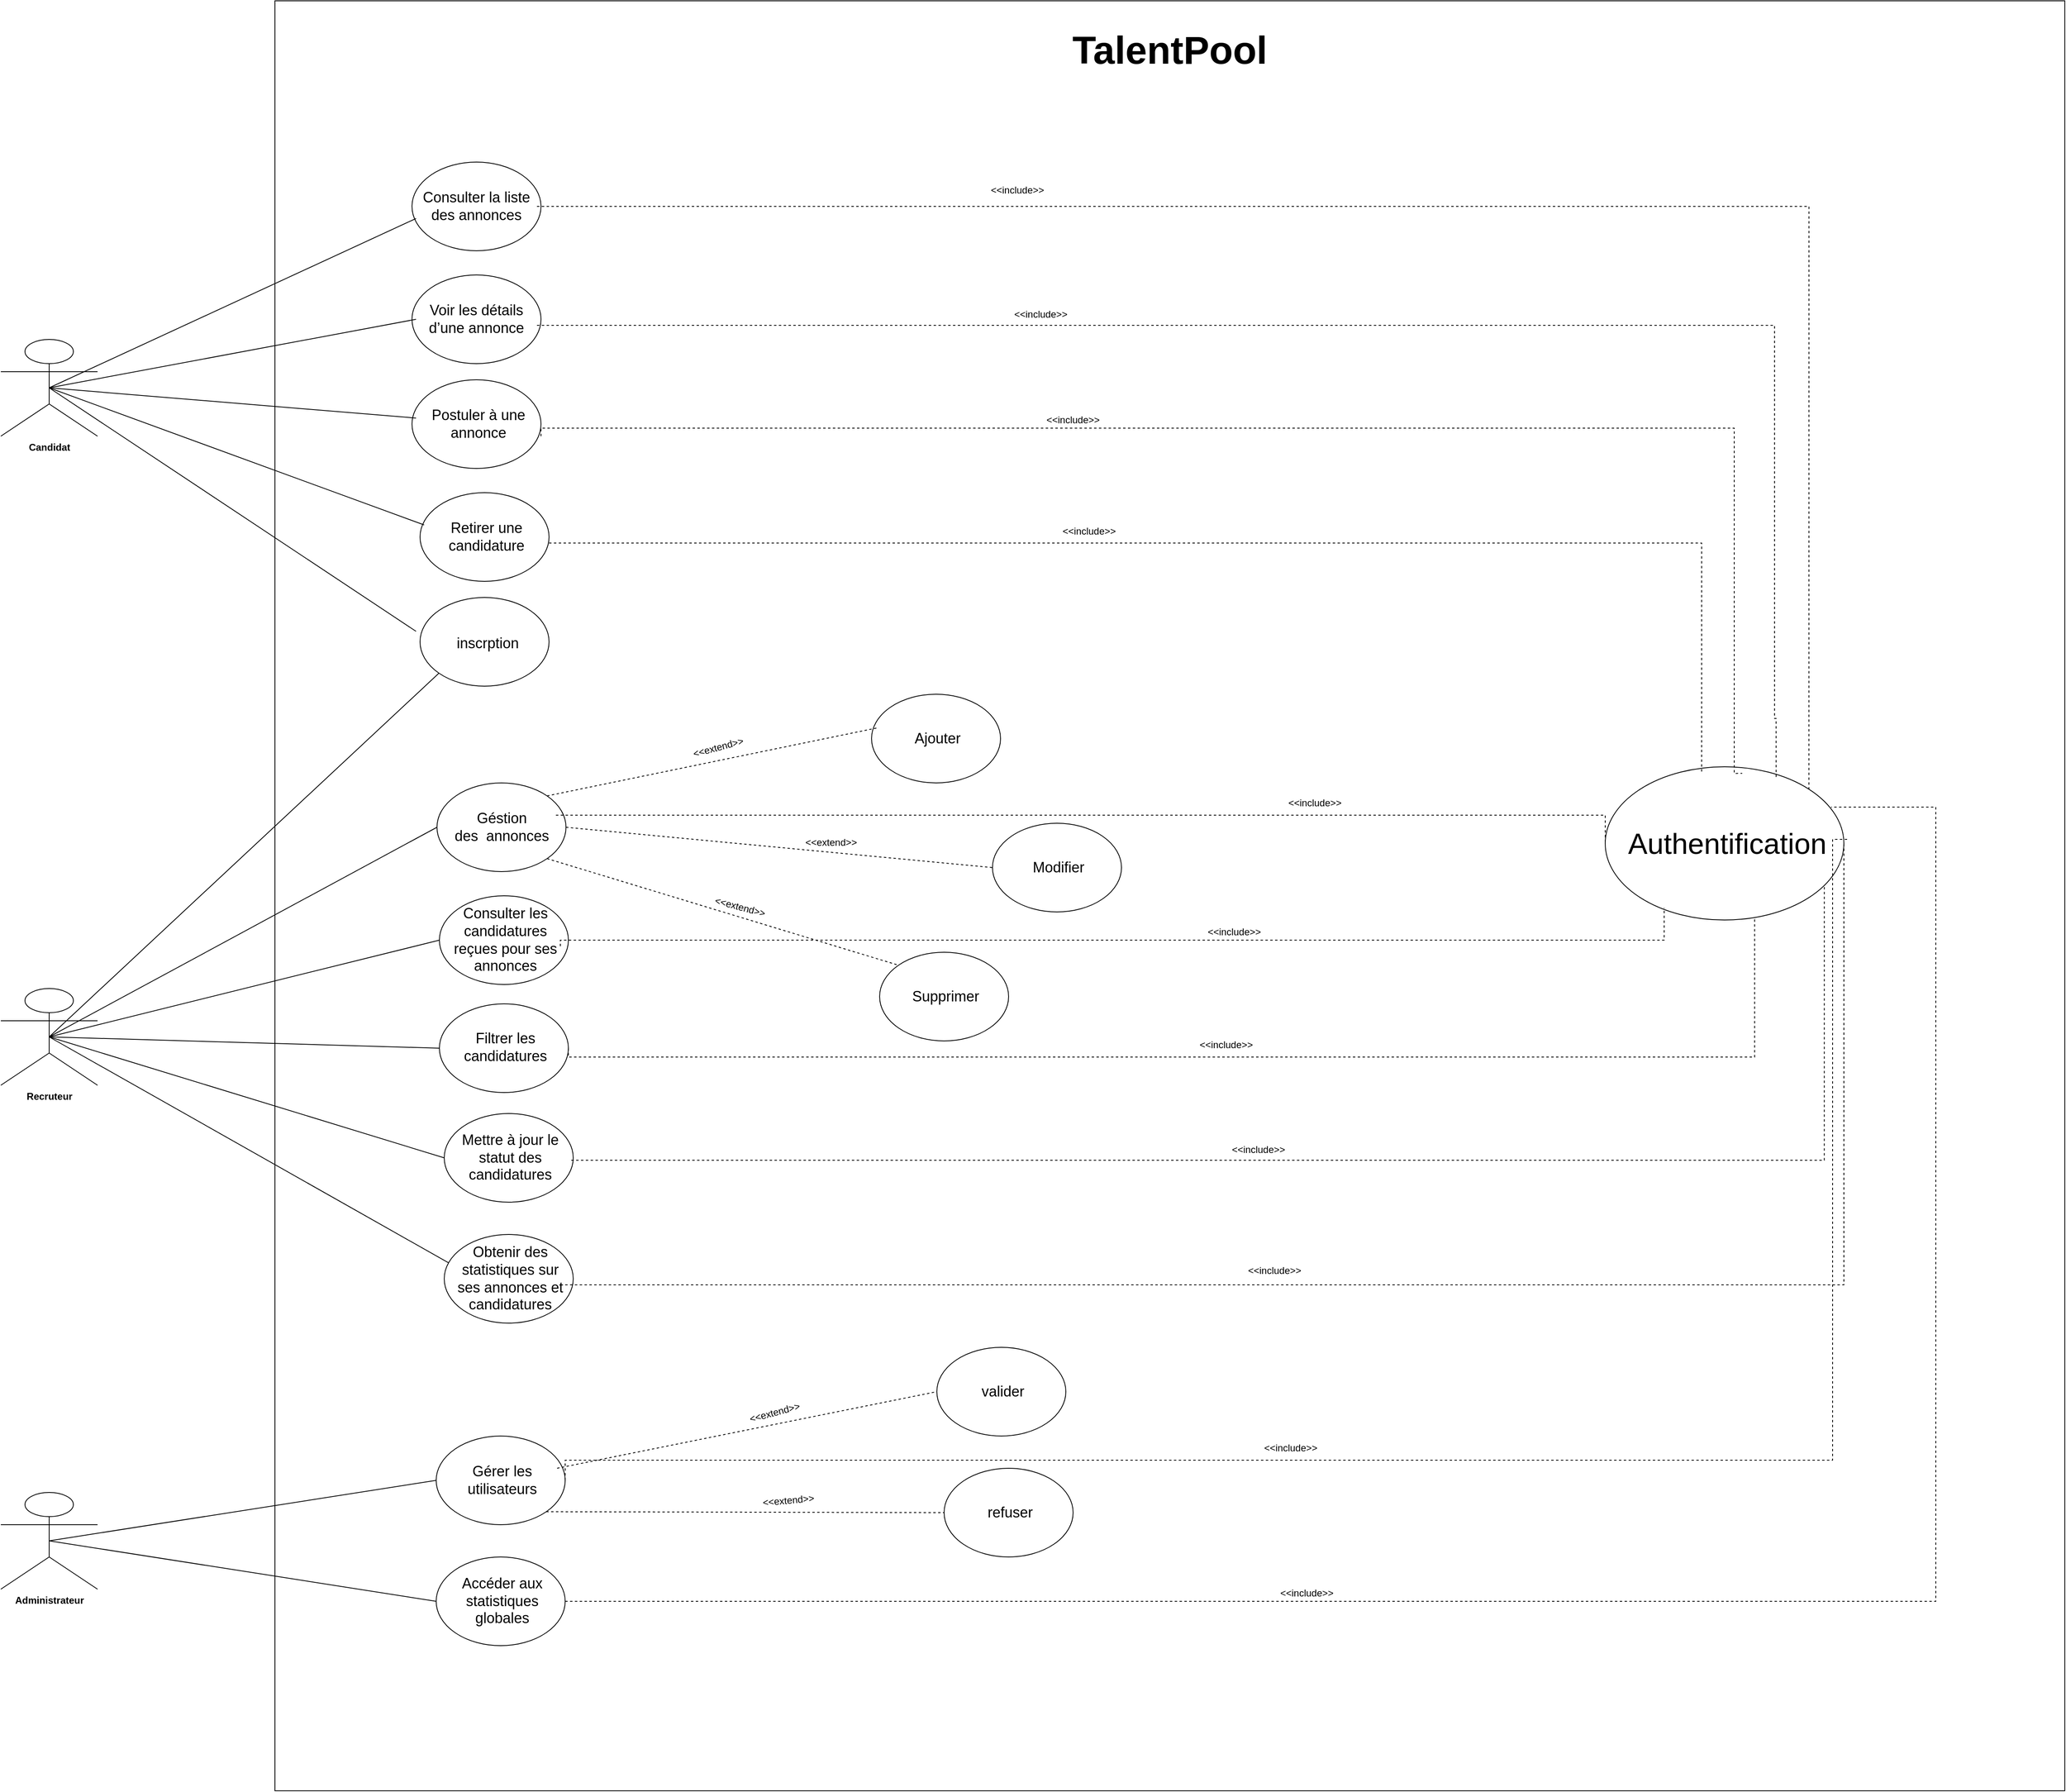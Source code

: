 <mxfile version="26.1.1">
  <diagram name="Page-1" id="WvsLhv8DWYX-EEDasz4z">
    <mxGraphModel dx="1976" dy="504" grid="1" gridSize="10" guides="1" tooltips="1" connect="1" arrows="1" fold="1" page="1" pageScale="1" pageWidth="827" pageHeight="1169" math="0" shadow="0">
      <root>
        <mxCell id="0" />
        <mxCell id="1" parent="0" />
        <mxCell id="HT50-Eg58FO8tAIzym4i-1" value="" style="whiteSpace=wrap;html=1;aspect=fixed;" parent="1" vertex="1">
          <mxGeometry x="220" y="80" width="2220" height="2220" as="geometry" />
        </mxCell>
        <mxCell id="HT50-Eg58FO8tAIzym4i-2" value="&lt;h1 style=&quot;box-sizing: border-box; border: 0px solid; --tw-border-spacing-x: 0; --tw-border-spacing-y: 0; --tw-translate-x: 0; --tw-translate-y: 0; --tw-rotate: 0; --tw-skew-x: 0; --tw-skew-y: 0; --tw-scale-x: 1; --tw-scale-y: 1; --tw-pan-x: ; --tw-pan-y: ; --tw-pinch-zoom: ; --tw-scroll-snap-strictness: proximity; --tw-gradient-from-position: ; --tw-gradient-via-position: ; --tw-gradient-to-position: ; --tw-ordinal: ; --tw-slashed-zero: ; --tw-numeric-figure: ; --tw-numeric-spacing: ; --tw-numeric-fraction: ; --tw-ring-inset: ; --tw-ring-offset-width: 0px; --tw-ring-offset-color: #fff; --tw-ring-color: rgba(59,130,246,.5); --tw-ring-offset-shadow: 0 0 #0000; --tw-ring-shadow: 0 0 #0000; --tw-shadow: 0 0 #0000; --tw-shadow-colored: 0 0 #0000; --tw-blur: ; --tw-brightness: ; --tw-contrast: ; --tw-grayscale: ; --tw-hue-rotate: ; --tw-invert: ; --tw-saturate: ; --tw-sepia: ; --tw-drop-shadow: ; --tw-backdrop-blur: ; --tw-backdrop-brightness: ; --tw-backdrop-contrast: ; --tw-backdrop-grayscale: ; --tw-backdrop-hue-rotate: ; --tw-backdrop-invert: ; --tw-backdrop-opacity: ; --tw-backdrop-saturate: ; --tw-backdrop-sepia: ; --tw-contain-size: ; --tw-contain-layout: ; --tw-contain-paint: ; --tw-contain-style: ; margin: 0px; font-family: &amp;quot;Nunito Sans&amp;quot;, sans-serif; line-height: 2rem; color: var(--text-color,#000000); text-align: start; background-color: rgb(255, 255, 255);&quot; class=&quot;sc-6a4c5dd9-0 dXTcni&quot;&gt;&lt;font style=&quot;font-size: 48px;&quot;&gt;TalentPool&lt;/font&gt;&lt;/h1&gt;" style="text;html=1;align=center;verticalAlign=middle;whiteSpace=wrap;rounded=0;" parent="1" vertex="1">
          <mxGeometry x="1300" y="130" width="60" height="30" as="geometry" />
        </mxCell>
        <mxCell id="HT50-Eg58FO8tAIzym4i-3" value="&lt;b&gt;Candidat&lt;/b&gt;" style="shape=umlActor;verticalLabelPosition=bottom;verticalAlign=top;html=1;outlineConnect=0;" parent="1" vertex="1">
          <mxGeometry x="-120" y="500" width="120" height="120" as="geometry" />
        </mxCell>
        <mxCell id="HT50-Eg58FO8tAIzym4i-6" value="" style="group" parent="1" vertex="1" connectable="0">
          <mxGeometry x="390" y="280" width="160" height="110" as="geometry" />
        </mxCell>
        <mxCell id="HT50-Eg58FO8tAIzym4i-4" value="" style="ellipse;whiteSpace=wrap;html=1;" parent="HT50-Eg58FO8tAIzym4i-6" vertex="1">
          <mxGeometry width="160" height="110" as="geometry" />
        </mxCell>
        <mxCell id="HT50-Eg58FO8tAIzym4i-5" value="&lt;font style=&quot;font-size: 18px;&quot;&gt;Consulter la liste des annonces&lt;/font&gt;" style="text;html=1;align=center;verticalAlign=middle;whiteSpace=wrap;rounded=0;" parent="HT50-Eg58FO8tAIzym4i-6" vertex="1">
          <mxGeometry x="5" y="40" width="150" height="30" as="geometry" />
        </mxCell>
        <mxCell id="HT50-Eg58FO8tAIzym4i-7" value="" style="group" parent="1" vertex="1" connectable="0">
          <mxGeometry x="390" y="420" width="160" height="110" as="geometry" />
        </mxCell>
        <mxCell id="HT50-Eg58FO8tAIzym4i-8" value="" style="ellipse;whiteSpace=wrap;html=1;" parent="HT50-Eg58FO8tAIzym4i-7" vertex="1">
          <mxGeometry width="160" height="110" as="geometry" />
        </mxCell>
        <mxCell id="HT50-Eg58FO8tAIzym4i-9" value="&lt;font style=&quot;font-size: 18px;&quot;&gt;Voir les détails d’une annonce&lt;/font&gt;" style="text;html=1;align=center;verticalAlign=middle;whiteSpace=wrap;rounded=0;" parent="HT50-Eg58FO8tAIzym4i-7" vertex="1">
          <mxGeometry x="5" y="40" width="150" height="30" as="geometry" />
        </mxCell>
        <mxCell id="HT50-Eg58FO8tAIzym4i-10" value="" style="group" parent="1" vertex="1" connectable="0">
          <mxGeometry x="390" y="550" width="160" height="110" as="geometry" />
        </mxCell>
        <mxCell id="HT50-Eg58FO8tAIzym4i-11" value="" style="ellipse;whiteSpace=wrap;html=1;" parent="HT50-Eg58FO8tAIzym4i-10" vertex="1">
          <mxGeometry width="160" height="110" as="geometry" />
        </mxCell>
        <mxCell id="HT50-Eg58FO8tAIzym4i-12" value="&lt;font style=&quot;font-size: 18px;&quot;&gt;Postuler à une annonce&lt;/font&gt;" style="text;html=1;align=center;verticalAlign=middle;whiteSpace=wrap;rounded=0;" parent="HT50-Eg58FO8tAIzym4i-10" vertex="1">
          <mxGeometry x="5" y="40" width="155" height="30" as="geometry" />
        </mxCell>
        <mxCell id="HT50-Eg58FO8tAIzym4i-14" value="" style="group" parent="1" vertex="1" connectable="0">
          <mxGeometry x="400" y="690" width="160" height="110" as="geometry" />
        </mxCell>
        <mxCell id="HT50-Eg58FO8tAIzym4i-15" value="" style="ellipse;whiteSpace=wrap;html=1;" parent="HT50-Eg58FO8tAIzym4i-14" vertex="1">
          <mxGeometry width="160" height="110" as="geometry" />
        </mxCell>
        <mxCell id="HT50-Eg58FO8tAIzym4i-16" value="&lt;font style=&quot;font-size: 18px;&quot;&gt;Retirer une candidature&lt;/font&gt;" style="text;html=1;align=center;verticalAlign=middle;whiteSpace=wrap;rounded=0;" parent="HT50-Eg58FO8tAIzym4i-14" vertex="1">
          <mxGeometry x="5" y="40" width="155" height="30" as="geometry" />
        </mxCell>
        <mxCell id="HT50-Eg58FO8tAIzym4i-18" value="" style="group" parent="1" vertex="1" connectable="0">
          <mxGeometry x="400" y="820" width="200" height="110" as="geometry" />
        </mxCell>
        <mxCell id="HT50-Eg58FO8tAIzym4i-19" value="" style="ellipse;whiteSpace=wrap;html=1;" parent="HT50-Eg58FO8tAIzym4i-18" vertex="1">
          <mxGeometry width="160" height="110" as="geometry" />
        </mxCell>
        <mxCell id="HT50-Eg58FO8tAIzym4i-20" value="&lt;font style=&quot;font-size: 18px;&quot;&gt;inscrption&lt;/font&gt;" style="text;html=1;align=center;verticalAlign=middle;whiteSpace=wrap;rounded=0;" parent="HT50-Eg58FO8tAIzym4i-18" vertex="1">
          <mxGeometry x="-5" y="42" width="177.5" height="30" as="geometry" />
        </mxCell>
        <mxCell id="HT50-Eg58FO8tAIzym4i-21" value="&lt;b&gt;Administrateur&lt;/b&gt;" style="shape=umlActor;verticalLabelPosition=bottom;verticalAlign=top;html=1;outlineConnect=0;" parent="1" vertex="1">
          <mxGeometry x="-120" y="1930" width="120" height="120" as="geometry" />
        </mxCell>
        <mxCell id="HT50-Eg58FO8tAIzym4i-22" value="" style="group" parent="1" vertex="1" connectable="0">
          <mxGeometry x="421" y="1050" width="200" height="110" as="geometry" />
        </mxCell>
        <mxCell id="HT50-Eg58FO8tAIzym4i-23" value="" style="ellipse;whiteSpace=wrap;html=1;" parent="HT50-Eg58FO8tAIzym4i-22" vertex="1">
          <mxGeometry width="160" height="110" as="geometry" />
        </mxCell>
        <mxCell id="HT50-Eg58FO8tAIzym4i-24" value="&lt;font style=&quot;font-size: 18px;&quot;&gt;Géstion des&amp;nbsp;&amp;nbsp;annonces&lt;/font&gt;" style="text;html=1;align=center;verticalAlign=middle;whiteSpace=wrap;rounded=0;" parent="HT50-Eg58FO8tAIzym4i-22" vertex="1">
          <mxGeometry x="12.5" y="40" width="135" height="30" as="geometry" />
        </mxCell>
        <mxCell id="HT50-Eg58FO8tAIzym4i-25" value="" style="group" parent="1" vertex="1" connectable="0">
          <mxGeometry x="960" y="940" width="200" height="110" as="geometry" />
        </mxCell>
        <mxCell id="HT50-Eg58FO8tAIzym4i-26" value="" style="ellipse;whiteSpace=wrap;html=1;" parent="HT50-Eg58FO8tAIzym4i-25" vertex="1">
          <mxGeometry width="160" height="110" as="geometry" />
        </mxCell>
        <mxCell id="HT50-Eg58FO8tAIzym4i-27" value="&lt;span style=&quot;font-size: 18px;&quot;&gt;Ajouter&lt;/span&gt;" style="text;html=1;align=center;verticalAlign=middle;whiteSpace=wrap;rounded=0;" parent="HT50-Eg58FO8tAIzym4i-25" vertex="1">
          <mxGeometry x="12.5" y="40" width="137.5" height="30" as="geometry" />
        </mxCell>
        <mxCell id="HT50-Eg58FO8tAIzym4i-28" value="" style="group" parent="1" vertex="1" connectable="0">
          <mxGeometry x="424" y="1310" width="200" height="110" as="geometry" />
        </mxCell>
        <mxCell id="HT50-Eg58FO8tAIzym4i-29" value="" style="ellipse;whiteSpace=wrap;html=1;" parent="HT50-Eg58FO8tAIzym4i-28" vertex="1">
          <mxGeometry y="14" width="160" height="110" as="geometry" />
        </mxCell>
        <mxCell id="HT50-Eg58FO8tAIzym4i-30" value="&lt;font style=&quot;font-size: 18px;&quot;&gt;Filtrer les candidatures&lt;/font&gt;" style="text;html=1;align=center;verticalAlign=middle;whiteSpace=wrap;rounded=0;" parent="HT50-Eg58FO8tAIzym4i-28" vertex="1">
          <mxGeometry x="12.5" y="53" width="137.5" height="30" as="geometry" />
        </mxCell>
        <mxCell id="HT50-Eg58FO8tAIzym4i-31" value="" style="group" parent="1" vertex="1" connectable="0">
          <mxGeometry x="420" y="1860" width="200" height="110" as="geometry" />
        </mxCell>
        <mxCell id="HT50-Eg58FO8tAIzym4i-32" value="" style="ellipse;whiteSpace=wrap;html=1;" parent="HT50-Eg58FO8tAIzym4i-31" vertex="1">
          <mxGeometry width="160" height="110" as="geometry" />
        </mxCell>
        <mxCell id="HT50-Eg58FO8tAIzym4i-33" value="&lt;font style=&quot;font-size: 18px;&quot;&gt;Gérer les utilisateurs&lt;/font&gt;" style="text;html=1;align=center;verticalAlign=middle;whiteSpace=wrap;rounded=0;" parent="HT50-Eg58FO8tAIzym4i-31" vertex="1">
          <mxGeometry x="12.5" y="40" width="137.5" height="30" as="geometry" />
        </mxCell>
        <mxCell id="HT50-Eg58FO8tAIzym4i-40" value="" style="group" parent="1" vertex="1" connectable="0">
          <mxGeometry x="430" y="1610" width="200" height="110" as="geometry" />
        </mxCell>
        <mxCell id="HT50-Eg58FO8tAIzym4i-41" value="" style="ellipse;whiteSpace=wrap;html=1;" parent="HT50-Eg58FO8tAIzym4i-40" vertex="1">
          <mxGeometry width="160" height="110" as="geometry" />
        </mxCell>
        <mxCell id="HT50-Eg58FO8tAIzym4i-42" value="&lt;font style=&quot;font-size: 18px;&quot;&gt;Obtenir des statistiques sur ses annonces et candidatures&lt;/font&gt;" style="text;html=1;align=center;verticalAlign=middle;whiteSpace=wrap;rounded=0;" parent="HT50-Eg58FO8tAIzym4i-40" vertex="1">
          <mxGeometry x="12.5" y="40" width="137.5" height="30" as="geometry" />
        </mxCell>
        <mxCell id="HT50-Eg58FO8tAIzym4i-43" value="&lt;strong data-end=&quot;457&quot; data-start=&quot;444&quot;&gt;Recruteur&lt;/strong&gt;" style="shape=umlActor;verticalLabelPosition=bottom;verticalAlign=top;html=1;outlineConnect=0;" parent="1" vertex="1">
          <mxGeometry x="-120" y="1305" width="120" height="120" as="geometry" />
        </mxCell>
        <mxCell id="HT50-Eg58FO8tAIzym4i-54" value="" style="group" parent="1" vertex="1" connectable="0">
          <mxGeometry x="430" y="1460" width="200" height="110" as="geometry" />
        </mxCell>
        <mxCell id="HT50-Eg58FO8tAIzym4i-55" value="" style="ellipse;whiteSpace=wrap;html=1;" parent="HT50-Eg58FO8tAIzym4i-54" vertex="1">
          <mxGeometry width="160" height="110" as="geometry" />
        </mxCell>
        <mxCell id="HT50-Eg58FO8tAIzym4i-56" value="&lt;font style=&quot;font-size: 18px;&quot;&gt;Mettre à jour le statut des candidatures&lt;/font&gt;" style="text;html=1;align=center;verticalAlign=middle;whiteSpace=wrap;rounded=0;" parent="HT50-Eg58FO8tAIzym4i-54" vertex="1">
          <mxGeometry x="12.5" y="40" width="137.5" height="30" as="geometry" />
        </mxCell>
        <mxCell id="HT50-Eg58FO8tAIzym4i-57" value="" style="group" parent="1" vertex="1" connectable="0">
          <mxGeometry x="420" y="2010" width="200" height="110" as="geometry" />
        </mxCell>
        <mxCell id="HT50-Eg58FO8tAIzym4i-58" value="" style="ellipse;whiteSpace=wrap;html=1;" parent="HT50-Eg58FO8tAIzym4i-57" vertex="1">
          <mxGeometry width="160" height="110" as="geometry" />
        </mxCell>
        <mxCell id="HT50-Eg58FO8tAIzym4i-59" value="&lt;font style=&quot;font-size: 18px;&quot;&gt;Accéder aux statistiques globales&lt;/font&gt;" style="text;html=1;align=center;verticalAlign=middle;whiteSpace=wrap;rounded=0;" parent="HT50-Eg58FO8tAIzym4i-57" vertex="1">
          <mxGeometry x="12.5" y="40" width="137.5" height="30" as="geometry" />
        </mxCell>
        <mxCell id="HT50-Eg58FO8tAIzym4i-60" value="" style="group" parent="1" vertex="1" connectable="0">
          <mxGeometry x="1041" y="1750" width="200" height="110" as="geometry" />
        </mxCell>
        <mxCell id="HT50-Eg58FO8tAIzym4i-61" value="" style="ellipse;whiteSpace=wrap;html=1;" parent="HT50-Eg58FO8tAIzym4i-60" vertex="1">
          <mxGeometry width="160" height="110" as="geometry" />
        </mxCell>
        <mxCell id="HT50-Eg58FO8tAIzym4i-62" value="&lt;font style=&quot;font-size: 18px;&quot;&gt;valider&lt;/font&gt;" style="text;html=1;align=center;verticalAlign=middle;whiteSpace=wrap;rounded=0;" parent="HT50-Eg58FO8tAIzym4i-60" vertex="1">
          <mxGeometry x="12.5" y="40" width="137.5" height="30" as="geometry" />
        </mxCell>
        <mxCell id="HT50-Eg58FO8tAIzym4i-63" value="" style="group" parent="1" vertex="1" connectable="0">
          <mxGeometry x="1050" y="1900" width="200" height="110" as="geometry" />
        </mxCell>
        <mxCell id="HT50-Eg58FO8tAIzym4i-64" value="" style="ellipse;whiteSpace=wrap;html=1;" parent="HT50-Eg58FO8tAIzym4i-63" vertex="1">
          <mxGeometry width="160" height="110" as="geometry" />
        </mxCell>
        <mxCell id="HT50-Eg58FO8tAIzym4i-65" value="&lt;span style=&quot;font-size: 18px;&quot;&gt;refuser&lt;/span&gt;" style="text;html=1;align=center;verticalAlign=middle;whiteSpace=wrap;rounded=0;" parent="HT50-Eg58FO8tAIzym4i-63" vertex="1">
          <mxGeometry x="12.5" y="40" width="137.5" height="30" as="geometry" />
        </mxCell>
        <mxCell id="HT50-Eg58FO8tAIzym4i-87" value="" style="group" parent="1" vertex="1" connectable="0">
          <mxGeometry x="424" y="1190" width="200" height="110" as="geometry" />
        </mxCell>
        <mxCell id="HT50-Eg58FO8tAIzym4i-88" value="" style="ellipse;whiteSpace=wrap;html=1;" parent="HT50-Eg58FO8tAIzym4i-87" vertex="1">
          <mxGeometry width="160" height="110" as="geometry" />
        </mxCell>
        <mxCell id="HT50-Eg58FO8tAIzym4i-89" value="&lt;font style=&quot;font-size: 18px;&quot;&gt;Consulter les candidatures reçues pour ses annonces&lt;/font&gt;" style="text;html=1;align=center;verticalAlign=middle;whiteSpace=wrap;rounded=0;" parent="HT50-Eg58FO8tAIzym4i-87" vertex="1">
          <mxGeometry x="12.5" y="40" width="137.5" height="30" as="geometry" />
        </mxCell>
        <mxCell id="HT50-Eg58FO8tAIzym4i-90" value="" style="group" parent="1" vertex="1" connectable="0">
          <mxGeometry x="1110" y="1100" width="200" height="110" as="geometry" />
        </mxCell>
        <mxCell id="HT50-Eg58FO8tAIzym4i-91" value="" style="ellipse;whiteSpace=wrap;html=1;" parent="HT50-Eg58FO8tAIzym4i-90" vertex="1">
          <mxGeometry width="160" height="110" as="geometry" />
        </mxCell>
        <mxCell id="HT50-Eg58FO8tAIzym4i-92" value="&lt;span style=&quot;font-size: 18px;&quot;&gt;Modifier&lt;/span&gt;" style="text;html=1;align=center;verticalAlign=middle;whiteSpace=wrap;rounded=0;" parent="HT50-Eg58FO8tAIzym4i-90" vertex="1">
          <mxGeometry x="12.5" y="40" width="137.5" height="30" as="geometry" />
        </mxCell>
        <mxCell id="HT50-Eg58FO8tAIzym4i-93" value="" style="group" parent="1" vertex="1" connectable="0">
          <mxGeometry x="970" y="1260" width="200" height="110" as="geometry" />
        </mxCell>
        <mxCell id="HT50-Eg58FO8tAIzym4i-94" value="" style="ellipse;whiteSpace=wrap;html=1;" parent="HT50-Eg58FO8tAIzym4i-93" vertex="1">
          <mxGeometry width="160" height="110" as="geometry" />
        </mxCell>
        <mxCell id="HT50-Eg58FO8tAIzym4i-95" value="&lt;span style=&quot;font-size: 18px;&quot;&gt;Supprimer&lt;/span&gt;" style="text;html=1;align=center;verticalAlign=middle;whiteSpace=wrap;rounded=0;" parent="HT50-Eg58FO8tAIzym4i-93" vertex="1">
          <mxGeometry x="12.5" y="40" width="137.5" height="30" as="geometry" />
        </mxCell>
        <mxCell id="HT50-Eg58FO8tAIzym4i-96" value="" style="group" parent="1" vertex="1" connectable="0">
          <mxGeometry x="1700" y="990" width="370" height="190" as="geometry" />
        </mxCell>
        <mxCell id="HT50-Eg58FO8tAIzym4i-100" value="" style="group" parent="HT50-Eg58FO8tAIzym4i-96" vertex="1" connectable="0">
          <mxGeometry x="170" y="40" width="296" height="190" as="geometry" />
        </mxCell>
        <mxCell id="HT50-Eg58FO8tAIzym4i-97" value="" style="ellipse;whiteSpace=wrap;html=1;container=1;" parent="HT50-Eg58FO8tAIzym4i-100" vertex="1">
          <mxGeometry width="296" height="190" as="geometry">
            <mxRectangle width="50" height="40" as="alternateBounds" />
          </mxGeometry>
        </mxCell>
        <mxCell id="HT50-Eg58FO8tAIzym4i-98" value="&lt;span style=&quot;font-size: 36px;&quot;&gt;Authentification&lt;/span&gt;" style="text;html=1;align=center;verticalAlign=middle;whiteSpace=wrap;rounded=0;" parent="HT50-Eg58FO8tAIzym4i-100" vertex="1">
          <mxGeometry x="23.13" y="69.09" width="256.88" height="51.82" as="geometry" />
        </mxCell>
        <mxCell id="HT50-Eg58FO8tAIzym4i-101" value="" style="endArrow=none;html=1;rounded=0;exitX=0.5;exitY=0.5;exitDx=0;exitDy=0;exitPerimeter=0;entryX=0;entryY=1;entryDx=0;entryDy=0;" parent="1" source="HT50-Eg58FO8tAIzym4i-3" target="HT50-Eg58FO8tAIzym4i-5" edge="1">
          <mxGeometry width="50" height="50" relative="1" as="geometry">
            <mxPoint x="1580" y="950" as="sourcePoint" />
            <mxPoint x="1630" y="900" as="targetPoint" />
          </mxGeometry>
        </mxCell>
        <mxCell id="HT50-Eg58FO8tAIzym4i-102" value="" style="endArrow=none;html=1;rounded=0;exitX=0.5;exitY=0.5;exitDx=0;exitDy=0;exitPerimeter=0;entryX=0;entryY=0.5;entryDx=0;entryDy=0;" parent="1" source="HT50-Eg58FO8tAIzym4i-3" target="HT50-Eg58FO8tAIzym4i-9" edge="1">
          <mxGeometry width="50" height="50" relative="1" as="geometry">
            <mxPoint x="-50" y="570" as="sourcePoint" />
            <mxPoint x="405" y="360" as="targetPoint" />
          </mxGeometry>
        </mxCell>
        <mxCell id="HT50-Eg58FO8tAIzym4i-103" value="" style="endArrow=none;html=1;rounded=0;exitX=0.5;exitY=0.5;exitDx=0;exitDy=0;exitPerimeter=0;entryX=0;entryY=0.25;entryDx=0;entryDy=0;" parent="1" source="HT50-Eg58FO8tAIzym4i-3" target="HT50-Eg58FO8tAIzym4i-12" edge="1">
          <mxGeometry width="50" height="50" relative="1" as="geometry">
            <mxPoint x="-50" y="570" as="sourcePoint" />
            <mxPoint x="405" y="485" as="targetPoint" />
          </mxGeometry>
        </mxCell>
        <mxCell id="HT50-Eg58FO8tAIzym4i-104" value="" style="endArrow=none;html=1;rounded=0;exitX=0.5;exitY=0.5;exitDx=0;exitDy=0;exitPerimeter=0;entryX=0;entryY=0;entryDx=0;entryDy=0;" parent="1" source="HT50-Eg58FO8tAIzym4i-3" target="HT50-Eg58FO8tAIzym4i-16" edge="1">
          <mxGeometry width="50" height="50" relative="1" as="geometry">
            <mxPoint x="-50" y="570" as="sourcePoint" />
            <mxPoint x="405" y="608" as="targetPoint" />
          </mxGeometry>
        </mxCell>
        <mxCell id="HT50-Eg58FO8tAIzym4i-105" value="" style="endArrow=none;html=1;rounded=0;exitX=0.5;exitY=0.5;exitDx=0;exitDy=0;exitPerimeter=0;entryX=0;entryY=0;entryDx=0;entryDy=0;" parent="1" source="HT50-Eg58FO8tAIzym4i-3" target="HT50-Eg58FO8tAIzym4i-20" edge="1">
          <mxGeometry width="50" height="50" relative="1" as="geometry">
            <mxPoint x="-50" y="570" as="sourcePoint" />
            <mxPoint x="415" y="740" as="targetPoint" />
          </mxGeometry>
        </mxCell>
        <mxCell id="HT50-Eg58FO8tAIzym4i-107" value="" style="endArrow=none;html=1;rounded=0;exitX=0.5;exitY=0.5;exitDx=0;exitDy=0;exitPerimeter=0;entryX=0;entryY=1;entryDx=0;entryDy=0;" parent="1" source="HT50-Eg58FO8tAIzym4i-43" target="HT50-Eg58FO8tAIzym4i-19" edge="1">
          <mxGeometry width="50" height="50" relative="1" as="geometry">
            <mxPoint x="-50" y="570" as="sourcePoint" />
            <mxPoint x="405" y="872" as="targetPoint" />
          </mxGeometry>
        </mxCell>
        <mxCell id="HT50-Eg58FO8tAIzym4i-108" value="" style="endArrow=none;html=1;rounded=0;exitX=0.5;exitY=0.5;exitDx=0;exitDy=0;exitPerimeter=0;entryX=0;entryY=0.5;entryDx=0;entryDy=0;" parent="1" source="HT50-Eg58FO8tAIzym4i-43" target="HT50-Eg58FO8tAIzym4i-23" edge="1">
          <mxGeometry width="50" height="50" relative="1" as="geometry">
            <mxPoint x="-50" y="1375" as="sourcePoint" />
            <mxPoint x="433" y="924" as="targetPoint" />
          </mxGeometry>
        </mxCell>
        <mxCell id="HT50-Eg58FO8tAIzym4i-109" value="" style="endArrow=none;html=1;rounded=0;exitX=0.5;exitY=0.5;exitDx=0;exitDy=0;exitPerimeter=0;entryX=0;entryY=0.5;entryDx=0;entryDy=0;" parent="1" source="HT50-Eg58FO8tAIzym4i-43" target="HT50-Eg58FO8tAIzym4i-88" edge="1">
          <mxGeometry width="50" height="50" relative="1" as="geometry">
            <mxPoint x="-50" y="1375" as="sourcePoint" />
            <mxPoint x="420" y="1115" as="targetPoint" />
          </mxGeometry>
        </mxCell>
        <mxCell id="HT50-Eg58FO8tAIzym4i-110" value="" style="endArrow=none;html=1;rounded=0;exitX=0.5;exitY=0.5;exitDx=0;exitDy=0;exitPerimeter=0;entryX=0;entryY=0.5;entryDx=0;entryDy=0;" parent="1" source="HT50-Eg58FO8tAIzym4i-43" target="HT50-Eg58FO8tAIzym4i-29" edge="1">
          <mxGeometry width="50" height="50" relative="1" as="geometry">
            <mxPoint x="-50" y="1375" as="sourcePoint" />
            <mxPoint x="434" y="1255" as="targetPoint" />
          </mxGeometry>
        </mxCell>
        <mxCell id="HT50-Eg58FO8tAIzym4i-111" value="" style="endArrow=none;html=1;rounded=0;exitX=0.5;exitY=0.5;exitDx=0;exitDy=0;exitPerimeter=0;entryX=0;entryY=0.5;entryDx=0;entryDy=0;" parent="1" source="HT50-Eg58FO8tAIzym4i-43" target="HT50-Eg58FO8tAIzym4i-55" edge="1">
          <mxGeometry width="50" height="50" relative="1" as="geometry">
            <mxPoint x="-50" y="1375" as="sourcePoint" />
            <mxPoint x="434" y="1389" as="targetPoint" />
          </mxGeometry>
        </mxCell>
        <mxCell id="HT50-Eg58FO8tAIzym4i-112" value="" style="endArrow=none;html=1;rounded=0;exitX=0.5;exitY=0.5;exitDx=0;exitDy=0;exitPerimeter=0;entryX=0.035;entryY=0.321;entryDx=0;entryDy=0;entryPerimeter=0;" parent="1" source="HT50-Eg58FO8tAIzym4i-43" target="HT50-Eg58FO8tAIzym4i-41" edge="1">
          <mxGeometry width="50" height="50" relative="1" as="geometry">
            <mxPoint x="-50" y="1375" as="sourcePoint" />
            <mxPoint x="440" y="1525" as="targetPoint" />
          </mxGeometry>
        </mxCell>
        <mxCell id="HT50-Eg58FO8tAIzym4i-113" value="" style="endArrow=none;html=1;rounded=0;exitX=0.5;exitY=0.5;exitDx=0;exitDy=0;exitPerimeter=0;entryX=0;entryY=0.5;entryDx=0;entryDy=0;" parent="1" source="HT50-Eg58FO8tAIzym4i-21" target="HT50-Eg58FO8tAIzym4i-32" edge="1">
          <mxGeometry width="50" height="50" relative="1" as="geometry">
            <mxPoint x="-50" y="1375" as="sourcePoint" />
            <mxPoint x="446" y="1655" as="targetPoint" />
          </mxGeometry>
        </mxCell>
        <mxCell id="HT50-Eg58FO8tAIzym4i-114" value="" style="endArrow=none;html=1;rounded=0;exitX=0.5;exitY=0.5;exitDx=0;exitDy=0;exitPerimeter=0;entryX=0;entryY=0.5;entryDx=0;entryDy=0;" parent="1" source="HT50-Eg58FO8tAIzym4i-21" target="HT50-Eg58FO8tAIzym4i-58" edge="1">
          <mxGeometry width="50" height="50" relative="1" as="geometry">
            <mxPoint x="-50" y="2000" as="sourcePoint" />
            <mxPoint x="430" y="1925" as="targetPoint" />
          </mxGeometry>
        </mxCell>
        <mxCell id="HT50-Eg58FO8tAIzym4i-115" value="" style="endArrow=none;dashed=1;html=1;rounded=0;exitX=1;exitY=0;exitDx=0;exitDy=0;entryX=0.056;entryY=0.376;entryDx=0;entryDy=0;entryPerimeter=0;" parent="1" source="HT50-Eg58FO8tAIzym4i-23" target="HT50-Eg58FO8tAIzym4i-26" edge="1">
          <mxGeometry width="50" height="50" relative="1" as="geometry">
            <mxPoint x="760" y="1300" as="sourcePoint" />
            <mxPoint x="810" y="1250" as="targetPoint" />
          </mxGeometry>
        </mxCell>
        <mxCell id="HT50-Eg58FO8tAIzym4i-116" value="" style="endArrow=none;dashed=1;html=1;rounded=0;exitX=1;exitY=0.5;exitDx=0;exitDy=0;entryX=0;entryY=0.5;entryDx=0;entryDy=0;" parent="1" source="HT50-Eg58FO8tAIzym4i-23" target="HT50-Eg58FO8tAIzym4i-91" edge="1">
          <mxGeometry width="50" height="50" relative="1" as="geometry">
            <mxPoint x="557" y="1076" as="sourcePoint" />
            <mxPoint x="979" y="991" as="targetPoint" />
          </mxGeometry>
        </mxCell>
        <mxCell id="HT50-Eg58FO8tAIzym4i-117" value="" style="endArrow=none;dashed=1;html=1;rounded=0;exitX=1;exitY=1;exitDx=0;exitDy=0;entryX=0;entryY=0;entryDx=0;entryDy=0;" parent="1" source="HT50-Eg58FO8tAIzym4i-23" target="HT50-Eg58FO8tAIzym4i-94" edge="1">
          <mxGeometry width="50" height="50" relative="1" as="geometry">
            <mxPoint x="580" y="1115" as="sourcePoint" />
            <mxPoint x="1120" y="1165" as="targetPoint" />
          </mxGeometry>
        </mxCell>
        <mxCell id="HT50-Eg58FO8tAIzym4i-118" value="" style="endArrow=none;dashed=1;html=1;rounded=0;exitX=1;exitY=0;exitDx=0;exitDy=0;entryX=0;entryY=0.5;entryDx=0;entryDy=0;" parent="1" source="HT50-Eg58FO8tAIzym4i-33" target="HT50-Eg58FO8tAIzym4i-61" edge="1">
          <mxGeometry width="50" height="50" relative="1" as="geometry">
            <mxPoint x="557" y="1076" as="sourcePoint" />
            <mxPoint x="979" y="991" as="targetPoint" />
          </mxGeometry>
        </mxCell>
        <mxCell id="HT50-Eg58FO8tAIzym4i-119" value="" style="endArrow=none;dashed=1;html=1;rounded=0;exitX=1;exitY=1;exitDx=0;exitDy=0;entryX=0;entryY=0.5;entryDx=0;entryDy=0;" parent="1" source="HT50-Eg58FO8tAIzym4i-32" target="HT50-Eg58FO8tAIzym4i-64" edge="1">
          <mxGeometry width="50" height="50" relative="1" as="geometry">
            <mxPoint x="580" y="1910" as="sourcePoint" />
            <mxPoint x="1051" y="1815" as="targetPoint" />
          </mxGeometry>
        </mxCell>
        <mxCell id="HT50-Eg58FO8tAIzym4i-120" value="" style="endArrow=none;dashed=1;html=1;rounded=0;exitX=1;exitY=0.5;exitDx=0;exitDy=0;edgeStyle=orthogonalEdgeStyle;entryX=1;entryY=0;entryDx=0;entryDy=0;" parent="1" source="HT50-Eg58FO8tAIzym4i-5" target="HT50-Eg58FO8tAIzym4i-97" edge="1">
          <mxGeometry width="50" height="50" relative="1" as="geometry">
            <mxPoint x="557" y="1076" as="sourcePoint" />
            <mxPoint x="979" y="991" as="targetPoint" />
          </mxGeometry>
        </mxCell>
        <mxCell id="HT50-Eg58FO8tAIzym4i-121" value="" style="endArrow=none;dashed=1;html=1;rounded=0;exitX=1;exitY=0.75;exitDx=0;exitDy=0;edgeStyle=orthogonalEdgeStyle;entryX=0.716;entryY=0.073;entryDx=0;entryDy=0;entryPerimeter=0;" parent="1" source="HT50-Eg58FO8tAIzym4i-9" target="HT50-Eg58FO8tAIzym4i-97" edge="1">
          <mxGeometry width="50" height="50" relative="1" as="geometry">
            <mxPoint x="555" y="345" as="sourcePoint" />
            <mxPoint x="2028" y="1040" as="targetPoint" />
            <Array as="points">
              <mxPoint x="2080" y="482" />
              <mxPoint x="2080" y="970" />
            </Array>
          </mxGeometry>
        </mxCell>
        <mxCell id="HT50-Eg58FO8tAIzym4i-123" value="" style="endArrow=none;dashed=1;html=1;rounded=0;exitX=1;exitY=1;exitDx=0;exitDy=0;edgeStyle=orthogonalEdgeStyle;entryX=0.574;entryY=0.043;entryDx=0;entryDy=0;entryPerimeter=0;" parent="1" source="HT50-Eg58FO8tAIzym4i-12" target="HT50-Eg58FO8tAIzym4i-97" edge="1">
          <mxGeometry width="50" height="50" relative="1" as="geometry">
            <mxPoint x="555" y="493" as="sourcePoint" />
            <mxPoint x="1960" y="1051" as="targetPoint" />
            <Array as="points">
              <mxPoint x="550" y="610" />
              <mxPoint x="2030" y="610" />
              <mxPoint x="2030" y="1038" />
            </Array>
          </mxGeometry>
        </mxCell>
        <mxCell id="HT50-Eg58FO8tAIzym4i-124" value="" style="endArrow=none;dashed=1;html=1;rounded=0;exitX=1;exitY=0.75;exitDx=0;exitDy=0;edgeStyle=orthogonalEdgeStyle;entryX=0.404;entryY=0.044;entryDx=0;entryDy=0;entryPerimeter=0;" parent="1" source="HT50-Eg58FO8tAIzym4i-16" target="HT50-Eg58FO8tAIzym4i-97" edge="1">
          <mxGeometry width="50" height="50" relative="1" as="geometry">
            <mxPoint x="560" y="630" as="sourcePoint" />
            <mxPoint x="2050" y="1048" as="targetPoint" />
            <Array as="points">
              <mxPoint x="1990" y="753" />
            </Array>
          </mxGeometry>
        </mxCell>
        <mxCell id="HT50-Eg58FO8tAIzym4i-125" value="" style="endArrow=none;dashed=1;html=1;rounded=0;exitX=1;exitY=0;exitDx=0;exitDy=0;edgeStyle=orthogonalEdgeStyle;entryX=0;entryY=0.5;entryDx=0;entryDy=0;" parent="1" source="HT50-Eg58FO8tAIzym4i-24" target="HT50-Eg58FO8tAIzym4i-97" edge="1">
          <mxGeometry width="50" height="50" relative="1" as="geometry">
            <mxPoint x="570" y="763" as="sourcePoint" />
            <mxPoint x="2000" y="1048" as="targetPoint" />
            <Array as="points">
              <mxPoint x="1870" y="1090" />
            </Array>
          </mxGeometry>
        </mxCell>
        <mxCell id="HT50-Eg58FO8tAIzym4i-127" value="" style="endArrow=none;dashed=1;html=1;rounded=0;exitX=1;exitY=0.75;exitDx=0;exitDy=0;edgeStyle=orthogonalEdgeStyle;entryX=0.247;entryY=0.921;entryDx=0;entryDy=0;entryPerimeter=0;" parent="1" source="HT50-Eg58FO8tAIzym4i-89" target="HT50-Eg58FO8tAIzym4i-97" edge="1">
          <mxGeometry width="50" height="50" relative="1" as="geometry">
            <mxPoint x="580" y="773" as="sourcePoint" />
            <mxPoint x="2010" y="1058" as="targetPoint" />
            <Array as="points">
              <mxPoint x="574" y="1245" />
              <mxPoint x="1943" y="1245" />
            </Array>
          </mxGeometry>
        </mxCell>
        <mxCell id="HT50-Eg58FO8tAIzym4i-128" value="" style="endArrow=none;dashed=1;html=1;rounded=0;exitX=1;exitY=0.5;exitDx=0;exitDy=0;edgeStyle=orthogonalEdgeStyle;entryX=0.626;entryY=0.986;entryDx=0;entryDy=0;entryPerimeter=0;" parent="1" source="HT50-Eg58FO8tAIzym4i-29" target="HT50-Eg58FO8tAIzym4i-97" edge="1">
          <mxGeometry width="50" height="50" relative="1" as="geometry">
            <mxPoint x="584" y="1263" as="sourcePoint" />
            <mxPoint x="1953" y="1215" as="targetPoint" />
            <Array as="points">
              <mxPoint x="584" y="1390" />
              <mxPoint x="2055" y="1390" />
            </Array>
          </mxGeometry>
        </mxCell>
        <mxCell id="HT50-Eg58FO8tAIzym4i-130" value="" style="endArrow=none;dashed=1;html=1;rounded=0;exitX=0.985;exitY=0.527;exitDx=0;exitDy=0;edgeStyle=orthogonalEdgeStyle;entryX=0.918;entryY=0.769;entryDx=0;entryDy=0;entryPerimeter=0;exitPerimeter=0;" parent="1" source="HT50-Eg58FO8tAIzym4i-55" target="HT50-Eg58FO8tAIzym4i-97" edge="1">
          <mxGeometry width="50" height="50" relative="1" as="geometry">
            <mxPoint x="594" y="1389" as="sourcePoint" />
            <mxPoint x="2065" y="1227" as="targetPoint" />
            <Array as="points">
              <mxPoint x="2142" y="1518" />
            </Array>
          </mxGeometry>
        </mxCell>
        <mxCell id="HT50-Eg58FO8tAIzym4i-131" value="" style="endArrow=none;dashed=1;html=1;rounded=0;exitX=1;exitY=0.75;exitDx=0;exitDy=0;edgeStyle=orthogonalEdgeStyle;entryX=1;entryY=0.5;entryDx=0;entryDy=0;" parent="1" source="HT50-Eg58FO8tAIzym4i-42" target="HT50-Eg58FO8tAIzym4i-97" edge="1">
          <mxGeometry width="50" height="50" relative="1" as="geometry">
            <mxPoint x="598" y="1528" as="sourcePoint" />
            <mxPoint x="2152" y="1186" as="targetPoint" />
            <Array as="points">
              <mxPoint x="2166" y="1673" />
            </Array>
          </mxGeometry>
        </mxCell>
        <mxCell id="HT50-Eg58FO8tAIzym4i-136" value="" style="endArrow=none;dashed=1;html=1;rounded=0;exitX=1;exitY=0.5;exitDx=0;exitDy=0;edgeStyle=orthogonalEdgeStyle;" parent="1" source="HT50-Eg58FO8tAIzym4i-32" edge="1">
          <mxGeometry width="50" height="50" relative="1" as="geometry">
            <mxPoint x="598" y="1528" as="sourcePoint" />
            <mxPoint x="2170" y="1120" as="targetPoint" />
            <Array as="points">
              <mxPoint x="580" y="1890" />
              <mxPoint x="2152" y="1890" />
            </Array>
          </mxGeometry>
        </mxCell>
        <mxCell id="HT50-Eg58FO8tAIzym4i-137" value="" style="endArrow=none;dashed=1;html=1;rounded=0;exitX=1;exitY=0.5;exitDx=0;exitDy=0;edgeStyle=orthogonalEdgeStyle;entryX=0.946;entryY=0.263;entryDx=0;entryDy=0;entryPerimeter=0;" parent="1" source="HT50-Eg58FO8tAIzym4i-58" target="HT50-Eg58FO8tAIzym4i-97" edge="1">
          <mxGeometry width="50" height="50" relative="1" as="geometry">
            <mxPoint x="590" y="1925" as="sourcePoint" />
            <mxPoint x="2180" y="1130" as="targetPoint" />
            <Array as="points">
              <mxPoint x="2280" y="2065" />
              <mxPoint x="2280" y="1080" />
            </Array>
          </mxGeometry>
        </mxCell>
        <mxCell id="HT50-Eg58FO8tAIzym4i-138" value="&amp;lt;&amp;lt;include&amp;gt;&amp;gt;" style="text;html=1;align=center;verticalAlign=middle;whiteSpace=wrap;rounded=0;" parent="1" vertex="1">
          <mxGeometry x="1111" y="300" width="60" height="30" as="geometry" />
        </mxCell>
        <mxCell id="HT50-Eg58FO8tAIzym4i-139" value="&amp;lt;&amp;lt;include&amp;gt;&amp;gt;" style="text;html=1;align=center;verticalAlign=middle;whiteSpace=wrap;rounded=0;" parent="1" vertex="1">
          <mxGeometry x="1140" y="454" width="60" height="30" as="geometry" />
        </mxCell>
        <mxCell id="HT50-Eg58FO8tAIzym4i-140" value="&amp;lt;&amp;lt;include&amp;gt;&amp;gt;" style="text;html=1;align=center;verticalAlign=middle;whiteSpace=wrap;rounded=0;" parent="1" vertex="1">
          <mxGeometry x="1180" y="585" width="60" height="30" as="geometry" />
        </mxCell>
        <mxCell id="HT50-Eg58FO8tAIzym4i-141" value="&amp;lt;&amp;lt;include&amp;gt;&amp;gt;" style="text;html=1;align=center;verticalAlign=middle;whiteSpace=wrap;rounded=0;" parent="1" vertex="1">
          <mxGeometry x="1200" y="723" width="60" height="30" as="geometry" />
        </mxCell>
        <mxCell id="HT50-Eg58FO8tAIzym4i-142" value="&amp;lt;&amp;lt;include&amp;gt;&amp;gt;" style="text;html=1;align=center;verticalAlign=middle;whiteSpace=wrap;rounded=0;" parent="1" vertex="1">
          <mxGeometry x="1480" y="1060" width="60" height="30" as="geometry" />
        </mxCell>
        <mxCell id="HT50-Eg58FO8tAIzym4i-143" value="&amp;lt;&amp;lt;include&amp;gt;&amp;gt;" style="text;html=1;align=center;verticalAlign=middle;whiteSpace=wrap;rounded=0;" parent="1" vertex="1">
          <mxGeometry x="1380" y="1220" width="60" height="30" as="geometry" />
        </mxCell>
        <mxCell id="HT50-Eg58FO8tAIzym4i-144" value="&amp;lt;&amp;lt;include&amp;gt;&amp;gt;" style="text;html=1;align=center;verticalAlign=middle;whiteSpace=wrap;rounded=0;" parent="1" vertex="1">
          <mxGeometry x="1370" y="1360" width="60" height="30" as="geometry" />
        </mxCell>
        <mxCell id="HT50-Eg58FO8tAIzym4i-145" value="&amp;lt;&amp;lt;include&amp;gt;&amp;gt;" style="text;html=1;align=center;verticalAlign=middle;whiteSpace=wrap;rounded=0;" parent="1" vertex="1">
          <mxGeometry x="1410" y="1490" width="60" height="30" as="geometry" />
        </mxCell>
        <mxCell id="HT50-Eg58FO8tAIzym4i-146" value="&amp;lt;&amp;lt;include&amp;gt;&amp;gt;" style="text;html=1;align=center;verticalAlign=middle;whiteSpace=wrap;rounded=0;" parent="1" vertex="1">
          <mxGeometry x="1430" y="1640" width="60" height="30" as="geometry" />
        </mxCell>
        <mxCell id="HT50-Eg58FO8tAIzym4i-147" value="&amp;lt;&amp;lt;include&amp;gt;&amp;gt;" style="text;html=1;align=center;verticalAlign=middle;whiteSpace=wrap;rounded=0;" parent="1" vertex="1">
          <mxGeometry x="1450" y="1860" width="60" height="30" as="geometry" />
        </mxCell>
        <mxCell id="HT50-Eg58FO8tAIzym4i-148" value="&amp;lt;&amp;lt;include&amp;gt;&amp;gt;" style="text;html=1;align=center;verticalAlign=middle;whiteSpace=wrap;rounded=0;" parent="1" vertex="1">
          <mxGeometry x="1470" y="2040" width="60" height="30" as="geometry" />
        </mxCell>
        <mxCell id="HT50-Eg58FO8tAIzym4i-149" value="&amp;lt;&amp;lt;extend&amp;gt;&amp;gt;" style="text;html=1;align=center;verticalAlign=middle;whiteSpace=wrap;rounded=0;rotation=-15;" parent="1" vertex="1">
          <mxGeometry x="810" y="1816" width="60" height="30" as="geometry" />
        </mxCell>
        <mxCell id="HT50-Eg58FO8tAIzym4i-150" value="&amp;lt;&amp;lt;extend&amp;gt;&amp;gt;" style="text;html=1;align=center;verticalAlign=middle;whiteSpace=wrap;rounded=0;rotation=-5;" parent="1" vertex="1">
          <mxGeometry x="827" y="1925" width="60" height="30" as="geometry" />
        </mxCell>
        <mxCell id="HT50-Eg58FO8tAIzym4i-151" value="&amp;lt;&amp;lt;extend&amp;gt;&amp;gt;" style="text;html=1;align=center;verticalAlign=middle;whiteSpace=wrap;rounded=0;rotation=-15;" parent="1" vertex="1">
          <mxGeometry x="740" y="991" width="60" height="30" as="geometry" />
        </mxCell>
        <mxCell id="HT50-Eg58FO8tAIzym4i-152" value="&amp;lt;&amp;lt;extend&amp;gt;&amp;gt;" style="text;html=1;align=center;verticalAlign=middle;whiteSpace=wrap;rounded=0;rotation=0;" parent="1" vertex="1">
          <mxGeometry x="880" y="1109" width="60" height="30" as="geometry" />
        </mxCell>
        <mxCell id="HT50-Eg58FO8tAIzym4i-153" value="&amp;lt;&amp;lt;extend&amp;gt;&amp;gt;" style="text;html=1;align=center;verticalAlign=middle;whiteSpace=wrap;rounded=0;rotation=15;" parent="1" vertex="1">
          <mxGeometry x="767" y="1189" width="60" height="30" as="geometry" />
        </mxCell>
      </root>
    </mxGraphModel>
  </diagram>
</mxfile>
